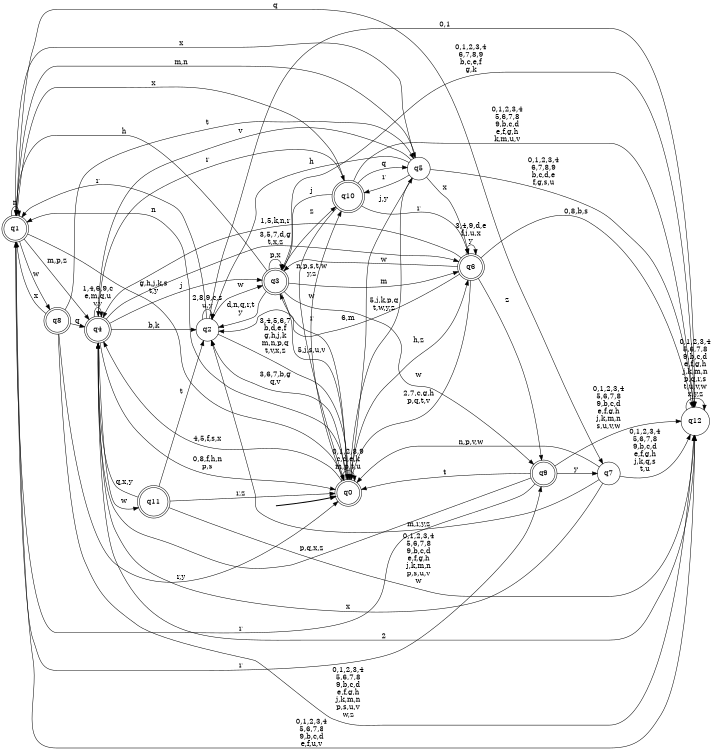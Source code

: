 digraph BlueStar {
__start0 [style = invis, shape = none, label = "", width = 0, height = 0];

rankdir=LR;
size="8,5";

s0 [style="rounded,filled", color="black", fillcolor="white" shape="doublecircle", label="q0"];
s1 [style="rounded,filled", color="black", fillcolor="white" shape="doublecircle", label="q1"];
s2 [style="filled", color="black", fillcolor="white" shape="circle", label="q2"];
s3 [style="rounded,filled", color="black", fillcolor="white" shape="doublecircle", label="q3"];
s4 [style="rounded,filled", color="black", fillcolor="white" shape="doublecircle", label="q4"];
s5 [style="filled", color="black", fillcolor="white" shape="circle", label="q5"];
s6 [style="rounded,filled", color="black", fillcolor="white" shape="doublecircle", label="q6"];
s7 [style="filled", color="black", fillcolor="white" shape="circle", label="q7"];
s8 [style="rounded,filled", color="black", fillcolor="white" shape="doublecircle", label="q8"];
s9 [style="rounded,filled", color="black", fillcolor="white" shape="doublecircle", label="q9"];
s10 [style="rounded,filled", color="black", fillcolor="white" shape="doublecircle", label="q10"];
s11 [style="rounded,filled", color="black", fillcolor="white" shape="doublecircle", label="q11"];
s12 [style="filled", color="black", fillcolor="white" shape="circle", label="q12"];
subgraph cluster_main { 
	graph [pad=".75", ranksep="0.15", nodesep="0.15"];
	 style=invis; 
	__start0 -> s0 [penwidth=2];
}
s0 -> s0 [label="0,1,2,8,9\nc,d,e,k\nm,p,t,u"];
s0 -> s1 [label="n"];
s0 -> s2 [label="3,6,7,b,g\nq,v"];
s0 -> s3 [label="r"];
s0 -> s4 [label="4,5,f,s,x"];
s0 -> s5 [label="j,y"];
s0 -> s6 [label="h,z"];
s0 -> s10 [label="w"];
s1 -> s0 [label="g,h,j,k,s\nt,y"];
s1 -> s1 [label="n"];
s1 -> s4 [label="m,p,z"];
s1 -> s5 [label="x"];
s1 -> s7 [label="q"];
s1 -> s8 [label="w"];
s1 -> s9 [label="r"];
s1 -> s12 [label="0,1,2,3,4\n5,6,7,8\n9,b,c,d\ne,f,u,v"];
s2 -> s0 [label="3,4,5,6,7\nb,d,e,f\ng,h,j,k\nm,n,p,q\nt,v,x,z"];
s2 -> s1 [label="r"];
s2 -> s2 [label="2,8,9,c,s\nu,y"];
s2 -> s3 [label="w"];
s2 -> s12 [label="0,1"];
s3 -> s0 [label="5,j,s,u,v"];
s3 -> s1 [label="h"];
s3 -> s2 [label="d,n,q,r,t\ny"];
s3 -> s3 [label="p,x"];
s3 -> s6 [label="m"];
s3 -> s9 [label="w"];
s3 -> s10 [label="z"];
s3 -> s12 [label="0,1,2,3,4\n6,7,8,9\nb,c,e,f\ng,k"];
s4 -> s0 [label="0,8,f,h,n\np,s"];
s4 -> s2 [label="b,k"];
s4 -> s3 [label="j"];
s4 -> s4 [label="1,4,6,9,c\ne,m,q,u\nv,y"];
s4 -> s6 [label="3,5,7,d,g\nt,x,z"];
s4 -> s10 [label="r"];
s4 -> s11 [label="w"];
s4 -> s12 [label="2"];
s5 -> s0 [label="5,j,k,p,q\nt,w,y,z"];
s5 -> s1 [label="m,n"];
s5 -> s2 [label="h"];
s5 -> s4 [label="v"];
s5 -> s6 [label="x"];
s5 -> s10 [label="r"];
s5 -> s12 [label="0,1,2,3,4\n6,7,8,9\nb,c,d,e\nf,g,s,u"];
s6 -> s0 [label="2,7,c,g,h\np,q,t,v"];
s6 -> s2 [label="6,m"];
s6 -> s3 [label="w"];
s6 -> s4 [label="1,5,k,n,r"];
s6 -> s6 [label="3,4,9,d,e\nf,j,u,x\ny"];
s6 -> s9 [label="z"];
s6 -> s12 [label="0,8,b,s"];
s7 -> s0 [label="n,p,v,w"];
s7 -> s2 [label="m,r,y,z"];
s7 -> s4 [label="x"];
s7 -> s12 [label="0,1,2,3,4\n5,6,7,8\n9,b,c,d\ne,f,g,h\nj,k,q,s\nt,u"];
s8 -> s0 [label="r,y"];
s8 -> s1 [label="x"];
s8 -> s4 [label="q"];
s8 -> s5 [label="t"];
s8 -> s12 [label="0,1,2,3,4\n5,6,7,8\n9,b,c,d\ne,f,g,h\nj,k,m,n\np,s,u,v\nw,z"];
s9 -> s0 [label="t"];
s9 -> s1 [label="r"];
s9 -> s4 [label="p,q,x,z"];
s9 -> s7 [label="y"];
s9 -> s12 [label="0,1,2,3,4\n5,6,7,8\n9,b,c,d\ne,f,g,h\nj,k,m,n\ns,u,v,w"];
s10 -> s0 [label="n,p,s,t,w\ny,z"];
s10 -> s1 [label="x"];
s10 -> s3 [label="j"];
s10 -> s5 [label="q"];
s10 -> s6 [label="r"];
s10 -> s12 [label="0,1,2,3,4\n5,6,7,8\n9,b,c,d\ne,f,g,h\nk,m,u,v"];
s11 -> s0 [label="r,z"];
s11 -> s2 [label="t"];
s11 -> s4 [label="q,x,y"];
s11 -> s12 [label="0,1,2,3,4\n5,6,7,8\n9,b,c,d\ne,f,g,h\nj,k,m,n\np,s,u,v\nw"];
s12 -> s12 [label="0,1,2,3,4\n5,6,7,8\n9,b,c,d\ne,f,g,h\nj,k,m,n\np,q,r,s\nt,u,v,w\nx,y,z"];

}